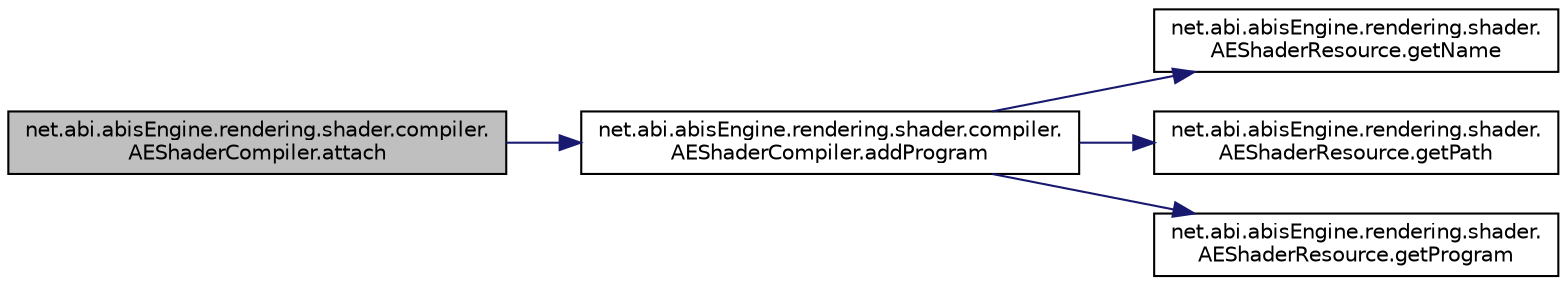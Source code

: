 digraph "net.abi.abisEngine.rendering.shader.compiler.AEShaderCompiler.attach"
{
 // LATEX_PDF_SIZE
  edge [fontname="Helvetica",fontsize="10",labelfontname="Helvetica",labelfontsize="10"];
  node [fontname="Helvetica",fontsize="10",shape=record];
  rankdir="LR";
  Node1 [label="net.abi.abisEngine.rendering.shader.compiler.\lAEShaderCompiler.attach",height=0.2,width=0.4,color="black", fillcolor="grey75", style="filled", fontcolor="black",tooltip=" "];
  Node1 -> Node2 [color="midnightblue",fontsize="10",style="solid",fontname="Helvetica"];
  Node2 [label="net.abi.abisEngine.rendering.shader.compiler.\lAEShaderCompiler.addProgram",height=0.2,width=0.4,color="black", fillcolor="white", style="filled",URL="$dc/de0/classnet_1_1abi_1_1abis_engine_1_1rendering_1_1shader_1_1compiler_1_1_a_e_shader_compiler.html#a16e2dd38ebb72a1e0f1ede9abdb4147a",tooltip=" "];
  Node2 -> Node3 [color="midnightblue",fontsize="10",style="solid",fontname="Helvetica"];
  Node3 [label="net.abi.abisEngine.rendering.shader.\lAEShaderResource.getName",height=0.2,width=0.4,color="black", fillcolor="white", style="filled",URL="$d8/d4f/classnet_1_1abi_1_1abis_engine_1_1rendering_1_1shader_1_1_a_e_shader_resource.html#a20e6477b30872755576f11fe0f9fbdd8",tooltip=" "];
  Node2 -> Node4 [color="midnightblue",fontsize="10",style="solid",fontname="Helvetica"];
  Node4 [label="net.abi.abisEngine.rendering.shader.\lAEShaderResource.getPath",height=0.2,width=0.4,color="black", fillcolor="white", style="filled",URL="$d8/d4f/classnet_1_1abi_1_1abis_engine_1_1rendering_1_1shader_1_1_a_e_shader_resource.html#a96ba948c3995e005042258d391548ee3",tooltip=" "];
  Node2 -> Node5 [color="midnightblue",fontsize="10",style="solid",fontname="Helvetica"];
  Node5 [label="net.abi.abisEngine.rendering.shader.\lAEShaderResource.getProgram",height=0.2,width=0.4,color="black", fillcolor="white", style="filled",URL="$d8/d4f/classnet_1_1abi_1_1abis_engine_1_1rendering_1_1shader_1_1_a_e_shader_resource.html#a6ab3e815a4a278a208db5e6dbed50666",tooltip=" "];
}
